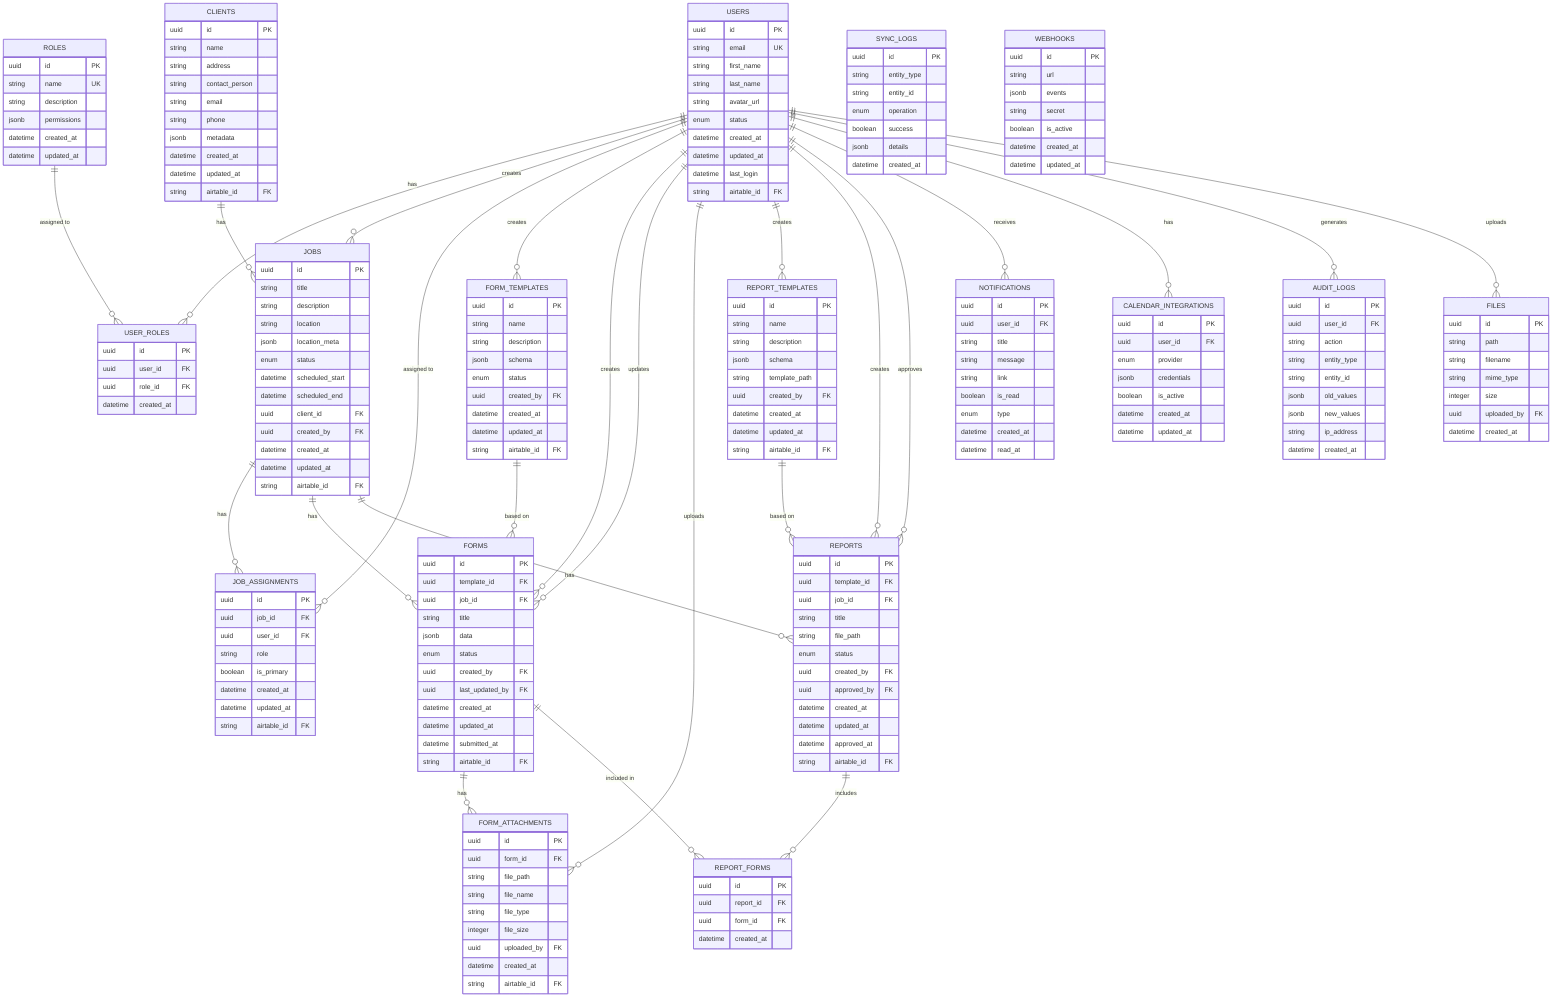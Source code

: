 erDiagram
    USERS {
        uuid id PK
        string email UK
        string first_name
        string last_name
        string avatar_url
        enum status
        datetime created_at
        datetime updated_at
        datetime last_login
        string airtable_id FK
    }
    
    ROLES {
        uuid id PK
        string name UK
        string description
        jsonb permissions
        datetime created_at
        datetime updated_at
    }
    
    USER_ROLES {
        uuid id PK
        uuid user_id FK
        uuid role_id FK
        datetime created_at
    }
    
    JOBS {
        uuid id PK
        string title
        string description
        string location
        jsonb location_meta
        enum status
        datetime scheduled_start
        datetime scheduled_end
        uuid client_id FK
        uuid created_by FK
        datetime created_at
        datetime updated_at
        string airtable_id FK
    }
    
    JOB_ASSIGNMENTS {
        uuid id PK
        uuid job_id FK
        uuid user_id FK
        string role
        boolean is_primary
        datetime created_at
        datetime updated_at
        string airtable_id FK
    }
    
    CLIENTS {
        uuid id PK
        string name
        string address
        string contact_person
        string email
        string phone
        jsonb metadata
        datetime created_at
        datetime updated_at
        string airtable_id FK
    }
    
    FORM_TEMPLATES {
        uuid id PK
        string name
        string description
        jsonb schema
        enum status
        uuid created_by FK
        datetime created_at
        datetime updated_at
        string airtable_id FK
    }
    
    FORMS {
        uuid id PK
        uuid template_id FK
        uuid job_id FK
        string title
        jsonb data
        enum status
        uuid created_by FK
        uuid last_updated_by FK
        datetime created_at
        datetime updated_at
        datetime submitted_at
        string airtable_id FK
    }
    
    FORM_ATTACHMENTS {
        uuid id PK
        uuid form_id FK
        string file_path
        string file_name
        string file_type
        integer file_size
        uuid uploaded_by FK
        datetime created_at
        string airtable_id FK
    }
    
    REPORT_TEMPLATES {
        uuid id PK
        string name
        string description
        jsonb schema
        string template_path
        uuid created_by FK
        datetime created_at
        datetime updated_at
        string airtable_id FK
    }
    
    REPORTS {
        uuid id PK
        uuid template_id FK
        uuid job_id FK
        string title
        string file_path
        enum status
        uuid created_by FK
        uuid approved_by FK
        datetime created_at
        datetime updated_at
        datetime approved_at
        string airtable_id FK
    }
    
    REPORT_FORMS {
        uuid id PK
        uuid report_id FK
        uuid form_id FK
        datetime created_at
    }
    
    NOTIFICATIONS {
        uuid id PK
        uuid user_id FK
        string title
        string message
        string link
        boolean is_read
        enum type
        datetime created_at
        datetime read_at
    }
    
    CALENDAR_INTEGRATIONS {
        uuid id PK
        uuid user_id FK
        enum provider
        jsonb credentials
        boolean is_active
        datetime created_at
        datetime updated_at
    }
    
    SYNC_LOGS {
        uuid id PK
        string entity_type
        string entity_id
        enum operation
        boolean success
        jsonb details
        datetime created_at
    }
    
    WEBHOOKS {
        uuid id PK
        string url
        jsonb events
        string secret
        boolean is_active
        datetime created_at
        datetime updated_at
    }
    
    FILES {
        uuid id PK
        string path
        string filename
        string mime_type
        integer size
        uuid uploaded_by FK
        datetime created_at
    }
    
    AUDIT_LOGS {
        uuid id PK
        uuid user_id FK
        string action
        string entity_type
        string entity_id
        jsonb old_values
        jsonb new_values
        string ip_address
        datetime created_at
    }

    USERS ||--o{ USER_ROLES : "has"
    ROLES ||--o{ USER_ROLES : "assigned to"
    USERS ||--o{ JOBS : "creates"
    USERS ||--o{ JOB_ASSIGNMENTS : "assigned to"
    JOBS ||--o{ JOB_ASSIGNMENTS : "has"
    CLIENTS ||--o{ JOBS : "has"
    USERS ||--o{ FORM_TEMPLATES : "creates"
    FORM_TEMPLATES ||--o{ FORMS : "based on"
    JOBS ||--o{ FORMS : "has"
    USERS ||--o{ FORMS : "creates"
    USERS ||--o{ FORMS : "updates"
    FORMS ||--o{ FORM_ATTACHMENTS : "has"
    USERS ||--o{ FORM_ATTACHMENTS : "uploads"
    USERS ||--o{ REPORT_TEMPLATES : "creates"
    REPORT_TEMPLATES ||--o{ REPORTS : "based on"
    JOBS ||--o{ REPORTS : "has"
    USERS ||--o{ REPORTS : "creates"
    USERS ||--o{ REPORTS : "approves"
    REPORTS ||--o{ REPORT_FORMS : "includes"
    FORMS ||--o{ REPORT_FORMS : "included in"
    USERS ||--o{ NOTIFICATIONS : "receives"
    USERS ||--o{ CALENDAR_INTEGRATIONS : "has"
    USERS ||--o{ AUDIT_LOGS : "generates"
    USERS ||--o{ FILES : "uploads"